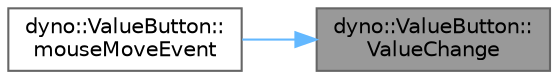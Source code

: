 digraph "dyno::ValueButton::ValueChange"
{
 // LATEX_PDF_SIZE
  bgcolor="transparent";
  edge [fontname=Helvetica,fontsize=10,labelfontname=Helvetica,labelfontsize=10];
  node [fontname=Helvetica,fontsize=10,shape=box,height=0.2,width=0.4];
  rankdir="RL";
  Node1 [id="Node000001",label="dyno::ValueButton::\lValueChange",height=0.2,width=0.4,color="gray40", fillcolor="grey60", style="filled", fontcolor="black",tooltip=" "];
  Node1 -> Node2 [id="edge1_Node000001_Node000002",dir="back",color="steelblue1",style="solid",tooltip=" "];
  Node2 [id="Node000002",label="dyno::ValueButton::\lmouseMoveEvent",height=0.2,width=0.4,color="grey40", fillcolor="white", style="filled",URL="$classdyno_1_1_value_button.html#a19d438d2ce7c834c19f77a4802bfc78e",tooltip=" "];
}
